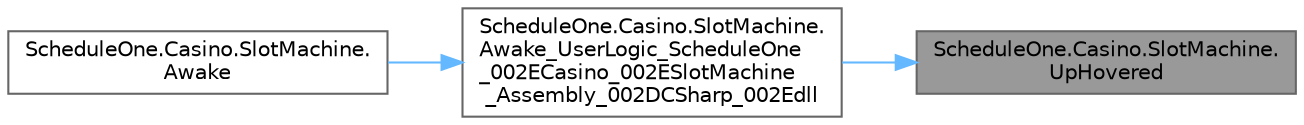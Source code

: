 digraph "ScheduleOne.Casino.SlotMachine.UpHovered"
{
 // LATEX_PDF_SIZE
  bgcolor="transparent";
  edge [fontname=Helvetica,fontsize=10,labelfontname=Helvetica,labelfontsize=10];
  node [fontname=Helvetica,fontsize=10,shape=box,height=0.2,width=0.4];
  rankdir="RL";
  Node1 [id="Node000001",label="ScheduleOne.Casino.SlotMachine.\lUpHovered",height=0.2,width=0.4,color="gray40", fillcolor="grey60", style="filled", fontcolor="black",tooltip=" "];
  Node1 -> Node2 [id="edge1_Node000001_Node000002",dir="back",color="steelblue1",style="solid",tooltip=" "];
  Node2 [id="Node000002",label="ScheduleOne.Casino.SlotMachine.\lAwake_UserLogic_ScheduleOne\l_002ECasino_002ESlotMachine\l_Assembly_002DCSharp_002Edll",height=0.2,width=0.4,color="grey40", fillcolor="white", style="filled",URL="$class_schedule_one_1_1_casino_1_1_slot_machine.html#a38fd1264451f8550180e0dd37f5152dc",tooltip=" "];
  Node2 -> Node3 [id="edge2_Node000002_Node000003",dir="back",color="steelblue1",style="solid",tooltip=" "];
  Node3 [id="Node000003",label="ScheduleOne.Casino.SlotMachine.\lAwake",height=0.2,width=0.4,color="grey40", fillcolor="white", style="filled",URL="$class_schedule_one_1_1_casino_1_1_slot_machine.html#a9e4d227209baff5eed23ebd47ee88905",tooltip=" "];
}
